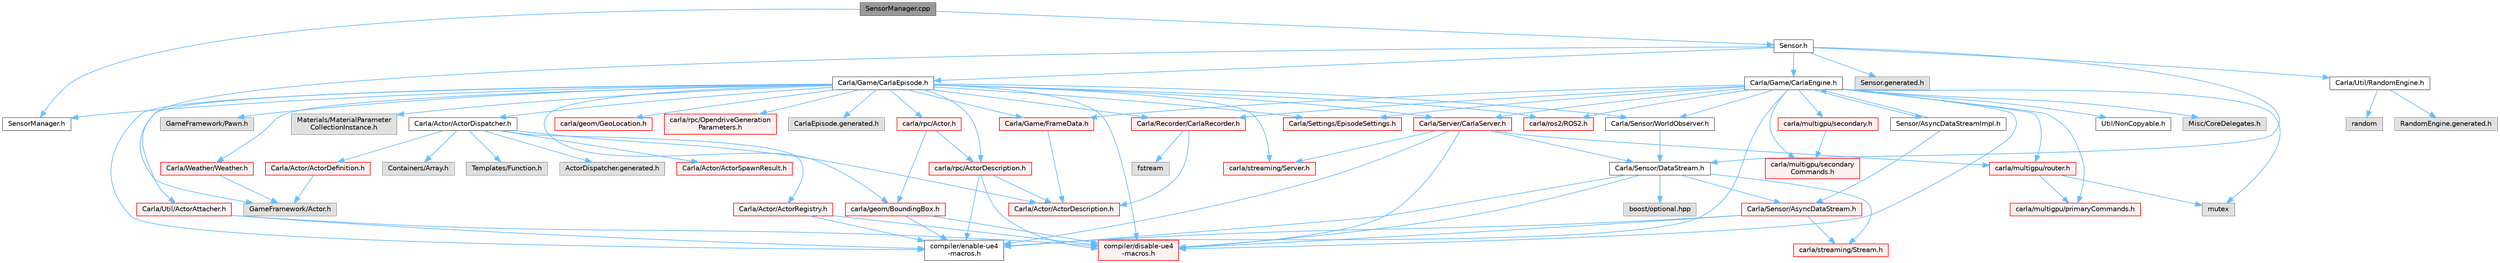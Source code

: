 digraph "SensorManager.cpp"
{
 // INTERACTIVE_SVG=YES
 // LATEX_PDF_SIZE
  bgcolor="transparent";
  edge [fontname=Helvetica,fontsize=10,labelfontname=Helvetica,labelfontsize=10];
  node [fontname=Helvetica,fontsize=10,shape=box,height=0.2,width=0.4];
  Node1 [id="Node000001",label="SensorManager.cpp",height=0.2,width=0.4,color="gray40", fillcolor="grey60", style="filled", fontcolor="black",tooltip=" "];
  Node1 -> Node2 [id="edge1_Node000001_Node000002",color="steelblue1",style="solid",tooltip=" "];
  Node2 [id="Node000002",label="SensorManager.h",height=0.2,width=0.4,color="grey40", fillcolor="white", style="filled",URL="$dc/dbf/SensorManager_8h.html",tooltip=" "];
  Node1 -> Node3 [id="edge2_Node000001_Node000003",color="steelblue1",style="solid",tooltip=" "];
  Node3 [id="Node000003",label="Sensor.h",height=0.2,width=0.4,color="grey40", fillcolor="white", style="filled",URL="$d7/d7d/Unreal_2CarlaUE4_2Plugins_2Carla_2Source_2Carla_2Sensor_2Sensor_8h.html",tooltip=" "];
  Node3 -> Node4 [id="edge3_Node000003_Node000004",color="steelblue1",style="solid",tooltip=" "];
  Node4 [id="Node000004",label="Carla/Game/CarlaEpisode.h",height=0.2,width=0.4,color="grey40", fillcolor="white", style="filled",URL="$de/db8/CarlaEpisode_8h.html",tooltip=" "];
  Node4 -> Node5 [id="edge4_Node000004_Node000005",color="steelblue1",style="solid",tooltip=" "];
  Node5 [id="Node000005",label="Carla/Actor/ActorDispatcher.h",height=0.2,width=0.4,color="grey40", fillcolor="white", style="filled",URL="$dc/ddc/ActorDispatcher_8h.html",tooltip=" "];
  Node5 -> Node6 [id="edge5_Node000005_Node000006",color="steelblue1",style="solid",tooltip=" "];
  Node6 [id="Node000006",label="Carla/Actor/ActorDefinition.h",height=0.2,width=0.4,color="red", fillcolor="#FFF0F0", style="filled",URL="$d0/d65/Unreal_2CarlaUE4_2Plugins_2Carla_2Source_2Carla_2Actor_2ActorDefinition_8h.html",tooltip=" "];
  Node6 -> Node17 [id="edge6_Node000006_Node000017",color="steelblue1",style="solid",tooltip=" "];
  Node17 [id="Node000017",label="GameFramework/Actor.h",height=0.2,width=0.4,color="grey60", fillcolor="#E0E0E0", style="filled",tooltip=" "];
  Node5 -> Node19 [id="edge7_Node000005_Node000019",color="steelblue1",style="solid",tooltip=" "];
  Node19 [id="Node000019",label="Carla/Actor/ActorDescription.h",height=0.2,width=0.4,color="red", fillcolor="#FFF0F0", style="filled",URL="$d4/de6/Unreal_2CarlaUE4_2Plugins_2Carla_2Source_2Carla_2Actor_2ActorDescription_8h.html",tooltip=" "];
  Node5 -> Node21 [id="edge8_Node000005_Node000021",color="steelblue1",style="solid",tooltip=" "];
  Node21 [id="Node000021",label="Carla/Actor/ActorRegistry.h",height=0.2,width=0.4,color="red", fillcolor="#FFF0F0", style="filled",URL="$da/de4/ActorRegistry_8h.html",tooltip=" "];
  Node21 -> Node8 [id="edge9_Node000021_Node000008",color="steelblue1",style="solid",tooltip=" "];
  Node8 [id="Node000008",label="compiler/disable-ue4\l-macros.h",height=0.2,width=0.4,color="red", fillcolor="#FFF0F0", style="filled",URL="$d2/d02/disable-ue4-macros_8h.html",tooltip=" "];
  Node21 -> Node15 [id="edge10_Node000021_Node000015",color="steelblue1",style="solid",tooltip=" "];
  Node15 [id="Node000015",label="compiler/enable-ue4\l-macros.h",height=0.2,width=0.4,color="grey40", fillcolor="white", style="filled",URL="$d9/da2/enable-ue4-macros_8h.html",tooltip=" "];
  Node5 -> Node206 [id="edge11_Node000005_Node000206",color="steelblue1",style="solid",tooltip=" "];
  Node206 [id="Node000206",label="Carla/Actor/ActorSpawnResult.h",height=0.2,width=0.4,color="red", fillcolor="#FFF0F0", style="filled",URL="$df/d9f/ActorSpawnResult_8h.html",tooltip=" "];
  Node5 -> Node97 [id="edge12_Node000005_Node000097",color="steelblue1",style="solid",tooltip=" "];
  Node97 [id="Node000097",label="Containers/Array.h",height=0.2,width=0.4,color="grey60", fillcolor="#E0E0E0", style="filled",tooltip=" "];
  Node5 -> Node208 [id="edge13_Node000005_Node000208",color="steelblue1",style="solid",tooltip=" "];
  Node208 [id="Node000208",label="Templates/Function.h",height=0.2,width=0.4,color="grey60", fillcolor="#E0E0E0", style="filled",tooltip=" "];
  Node5 -> Node209 [id="edge14_Node000005_Node000209",color="steelblue1",style="solid",tooltip=" "];
  Node209 [id="Node000209",label="ActorDispatcher.generated.h",height=0.2,width=0.4,color="grey60", fillcolor="#E0E0E0", style="filled",tooltip=" "];
  Node4 -> Node210 [id="edge15_Node000004_Node000210",color="steelblue1",style="solid",tooltip=" "];
  Node210 [id="Node000210",label="Carla/Recorder/CarlaRecorder.h",height=0.2,width=0.4,color="red", fillcolor="#FFF0F0", style="filled",URL="$d9/d6a/CarlaRecorder_8h.html",tooltip=" "];
  Node210 -> Node211 [id="edge16_Node000210_Node000211",color="steelblue1",style="solid",tooltip=" "];
  Node211 [id="Node000211",label="fstream",height=0.2,width=0.4,color="grey60", fillcolor="#E0E0E0", style="filled",tooltip=" "];
  Node210 -> Node19 [id="edge17_Node000210_Node000019",color="steelblue1",style="solid",tooltip=" "];
  Node4 -> Node241 [id="edge18_Node000004_Node000241",color="steelblue1",style="solid",tooltip=" "];
  Node241 [id="Node000241",label="Carla/Sensor/WorldObserver.h",height=0.2,width=0.4,color="grey40", fillcolor="white", style="filled",URL="$d8/deb/WorldObserver_8h.html",tooltip=" "];
  Node241 -> Node82 [id="edge19_Node000241_Node000082",color="steelblue1",style="solid",tooltip=" "];
  Node82 [id="Node000082",label="Carla/Sensor/DataStream.h",height=0.2,width=0.4,color="grey40", fillcolor="white", style="filled",URL="$da/dd9/DataStream_8h.html",tooltip=" "];
  Node82 -> Node83 [id="edge20_Node000082_Node000083",color="steelblue1",style="solid",tooltip=" "];
  Node83 [id="Node000083",label="Carla/Sensor/AsyncDataStream.h",height=0.2,width=0.4,color="red", fillcolor="#FFF0F0", style="filled",URL="$d9/d4d/AsyncDataStream_8h.html",tooltip=" "];
  Node83 -> Node8 [id="edge21_Node000083_Node000008",color="steelblue1",style="solid",tooltip=" "];
  Node83 -> Node139 [id="edge22_Node000083_Node000139",color="steelblue1",style="solid",tooltip=" "];
  Node139 [id="Node000139",label="carla/streaming/Stream.h",height=0.2,width=0.4,color="red", fillcolor="#FFF0F0", style="filled",URL="$de/dd1/Stream_8h.html",tooltip=" "];
  Node83 -> Node15 [id="edge23_Node000083_Node000015",color="steelblue1",style="solid",tooltip=" "];
  Node82 -> Node8 [id="edge24_Node000082_Node000008",color="steelblue1",style="solid",tooltip=" "];
  Node82 -> Node139 [id="edge25_Node000082_Node000139",color="steelblue1",style="solid",tooltip=" "];
  Node82 -> Node166 [id="edge26_Node000082_Node000166",color="steelblue1",style="solid",tooltip=" "];
  Node166 [id="Node000166",label="boost/optional.hpp",height=0.2,width=0.4,color="grey60", fillcolor="#E0E0E0", style="filled",tooltip=" "];
  Node82 -> Node15 [id="edge27_Node000082_Node000015",color="steelblue1",style="solid",tooltip=" "];
  Node4 -> Node242 [id="edge28_Node000004_Node000242",color="steelblue1",style="solid",tooltip=" "];
  Node242 [id="Node000242",label="Carla/Server/CarlaServer.h",height=0.2,width=0.4,color="red", fillcolor="#FFF0F0", style="filled",URL="$d0/d35/CarlaServer_8h.html",tooltip=" "];
  Node242 -> Node82 [id="edge29_Node000242_Node000082",color="steelblue1",style="solid",tooltip=" "];
  Node242 -> Node8 [id="edge30_Node000242_Node000008",color="steelblue1",style="solid",tooltip=" "];
  Node242 -> Node243 [id="edge31_Node000242_Node000243",color="steelblue1",style="solid",tooltip=" "];
  Node243 [id="Node000243",label="carla/multigpu/router.h",height=0.2,width=0.4,color="red", fillcolor="#FFF0F0", style="filled",URL="$da/db7/router_8h.html",tooltip=" "];
  Node243 -> Node252 [id="edge32_Node000243_Node000252",color="steelblue1",style="solid",tooltip=" "];
  Node252 [id="Node000252",label="carla/multigpu/primaryCommands.h",height=0.2,width=0.4,color="red", fillcolor="#FFF0F0", style="filled",URL="$dd/dbf/primaryCommands_8h.html",tooltip=" "];
  Node243 -> Node163 [id="edge33_Node000243_Node000163",color="steelblue1",style="solid",tooltip=" "];
  Node163 [id="Node000163",label="mutex",height=0.2,width=0.4,color="grey60", fillcolor="#E0E0E0", style="filled",tooltip=" "];
  Node242 -> Node254 [id="edge34_Node000242_Node000254",color="steelblue1",style="solid",tooltip=" "];
  Node254 [id="Node000254",label="carla/streaming/Server.h",height=0.2,width=0.4,color="red", fillcolor="#FFF0F0", style="filled",URL="$d8/df6/streaming_2Server_8h.html",tooltip=" "];
  Node242 -> Node15 [id="edge35_Node000242_Node000015",color="steelblue1",style="solid",tooltip=" "];
  Node4 -> Node258 [id="edge36_Node000004_Node000258",color="steelblue1",style="solid",tooltip=" "];
  Node258 [id="Node000258",label="Carla/Settings/EpisodeSettings.h",height=0.2,width=0.4,color="red", fillcolor="#FFF0F0", style="filled",URL="$d8/d64/Unreal_2CarlaUE4_2Plugins_2Carla_2Source_2Carla_2Settings_2EpisodeSettings_8h.html",tooltip=" "];
  Node4 -> Node260 [id="edge37_Node000004_Node000260",color="steelblue1",style="solid",tooltip=" "];
  Node260 [id="Node000260",label="Carla/Util/ActorAttacher.h",height=0.2,width=0.4,color="red", fillcolor="#FFF0F0", style="filled",URL="$d6/d68/ActorAttacher_8h.html",tooltip=" "];
  Node260 -> Node8 [id="edge38_Node000260_Node000008",color="steelblue1",style="solid",tooltip=" "];
  Node260 -> Node15 [id="edge39_Node000260_Node000015",color="steelblue1",style="solid",tooltip=" "];
  Node4 -> Node263 [id="edge40_Node000004_Node000263",color="steelblue1",style="solid",tooltip=" "];
  Node263 [id="Node000263",label="Carla/Weather/Weather.h",height=0.2,width=0.4,color="red", fillcolor="#FFF0F0", style="filled",URL="$d5/d65/Weather_8h.html",tooltip=" "];
  Node263 -> Node17 [id="edge41_Node000263_Node000017",color="steelblue1",style="solid",tooltip=" "];
  Node4 -> Node267 [id="edge42_Node000004_Node000267",color="steelblue1",style="solid",tooltip=" "];
  Node267 [id="Node000267",label="Carla/Game/FrameData.h",height=0.2,width=0.4,color="red", fillcolor="#FFF0F0", style="filled",URL="$d2/df1/FrameData_8h.html",tooltip=" "];
  Node267 -> Node19 [id="edge43_Node000267_Node000019",color="steelblue1",style="solid",tooltip=" "];
  Node4 -> Node2 [id="edge44_Node000004_Node000002",color="steelblue1",style="solid",tooltip=" "];
  Node4 -> Node326 [id="edge45_Node000004_Node000326",color="steelblue1",style="solid",tooltip=" "];
  Node326 [id="Node000326",label="GameFramework/Pawn.h",height=0.2,width=0.4,color="grey60", fillcolor="#E0E0E0", style="filled",tooltip=" "];
  Node4 -> Node327 [id="edge46_Node000004_Node000327",color="steelblue1",style="solid",tooltip=" "];
  Node327 [id="Node000327",label="Materials/MaterialParameter\lCollectionInstance.h",height=0.2,width=0.4,color="grey60", fillcolor="#E0E0E0", style="filled",tooltip=" "];
  Node4 -> Node8 [id="edge47_Node000004_Node000008",color="steelblue1",style="solid",tooltip=" "];
  Node4 -> Node45 [id="edge48_Node000004_Node000045",color="steelblue1",style="solid",tooltip=" "];
  Node45 [id="Node000045",label="carla/geom/BoundingBox.h",height=0.2,width=0.4,color="red", fillcolor="#FFF0F0", style="filled",URL="$d2/dfe/LibCarla_2source_2carla_2geom_2BoundingBox_8h.html",tooltip=" "];
  Node45 -> Node15 [id="edge49_Node000045_Node000015",color="steelblue1",style="solid",tooltip=" "];
  Node45 -> Node8 [id="edge50_Node000045_Node000008",color="steelblue1",style="solid",tooltip=" "];
  Node4 -> Node117 [id="edge51_Node000004_Node000117",color="steelblue1",style="solid",tooltip=" "];
  Node117 [id="Node000117",label="carla/geom/GeoLocation.h",height=0.2,width=0.4,color="red", fillcolor="#FFF0F0", style="filled",URL="$d7/d86/GeoLocation_8h.html",tooltip=" "];
  Node4 -> Node95 [id="edge52_Node000004_Node000095",color="steelblue1",style="solid",tooltip=" "];
  Node95 [id="Node000095",label="carla/ros2/ROS2.h",height=0.2,width=0.4,color="red", fillcolor="#FFF0F0", style="filled",URL="$da/db8/ROS2_8h.html",tooltip=" "];
  Node4 -> Node44 [id="edge53_Node000004_Node000044",color="steelblue1",style="solid",tooltip=" "];
  Node44 [id="Node000044",label="carla/rpc/Actor.h",height=0.2,width=0.4,color="red", fillcolor="#FFF0F0", style="filled",URL="$d8/d73/rpc_2Actor_8h.html",tooltip=" "];
  Node44 -> Node45 [id="edge54_Node000044_Node000045",color="steelblue1",style="solid",tooltip=" "];
  Node44 -> Node59 [id="edge55_Node000044_Node000059",color="steelblue1",style="solid",tooltip=" "];
  Node59 [id="Node000059",label="carla/rpc/ActorDescription.h",height=0.2,width=0.4,color="red", fillcolor="#FFF0F0", style="filled",URL="$d9/db9/LibCarla_2source_2carla_2rpc_2ActorDescription_8h.html",tooltip=" "];
  Node59 -> Node15 [id="edge56_Node000059_Node000015",color="steelblue1",style="solid",tooltip=" "];
  Node59 -> Node19 [id="edge57_Node000059_Node000019",color="steelblue1",style="solid",tooltip=" "];
  Node59 -> Node8 [id="edge58_Node000059_Node000008",color="steelblue1",style="solid",tooltip=" "];
  Node4 -> Node59 [id="edge59_Node000004_Node000059",color="steelblue1",style="solid",tooltip=" "];
  Node4 -> Node317 [id="edge60_Node000004_Node000317",color="steelblue1",style="solid",tooltip=" "];
  Node317 [id="Node000317",label="carla/rpc/OpendriveGeneration\lParameters.h",height=0.2,width=0.4,color="red", fillcolor="#FFF0F0", style="filled",URL="$d9/d3b/OpendriveGenerationParameters_8h.html",tooltip=" "];
  Node4 -> Node254 [id="edge61_Node000004_Node000254",color="steelblue1",style="solid",tooltip=" "];
  Node4 -> Node15 [id="edge62_Node000004_Node000015",color="steelblue1",style="solid",tooltip=" "];
  Node4 -> Node328 [id="edge63_Node000004_Node000328",color="steelblue1",style="solid",tooltip=" "];
  Node328 [id="Node000328",label="CarlaEpisode.generated.h",height=0.2,width=0.4,color="grey60", fillcolor="#E0E0E0", style="filled",tooltip=" "];
  Node3 -> Node82 [id="edge64_Node000003_Node000082",color="steelblue1",style="solid",tooltip=" "];
  Node3 -> Node329 [id="edge65_Node000003_Node000329",color="steelblue1",style="solid",tooltip=" "];
  Node329 [id="Node000329",label="Carla/Util/RandomEngine.h",height=0.2,width=0.4,color="grey40", fillcolor="white", style="filled",URL="$d6/daa/RandomEngine_8h.html",tooltip=" "];
  Node329 -> Node330 [id="edge66_Node000329_Node000330",color="steelblue1",style="solid",tooltip=" "];
  Node330 [id="Node000330",label="random",height=0.2,width=0.4,color="grey60", fillcolor="#E0E0E0", style="filled",tooltip=" "];
  Node329 -> Node331 [id="edge67_Node000329_Node000331",color="steelblue1",style="solid",tooltip=" "];
  Node331 [id="Node000331",label="RandomEngine.generated.h",height=0.2,width=0.4,color="grey60", fillcolor="#E0E0E0", style="filled",tooltip=" "];
  Node3 -> Node332 [id="edge68_Node000003_Node000332",color="steelblue1",style="solid",tooltip=" "];
  Node332 [id="Node000332",label="Carla/Game/CarlaEngine.h",height=0.2,width=0.4,color="grey40", fillcolor="white", style="filled",URL="$d0/d11/CarlaEngine_8h.html",tooltip=" "];
  Node332 -> Node210 [id="edge69_Node000332_Node000210",color="steelblue1",style="solid",tooltip=" "];
  Node332 -> Node241 [id="edge70_Node000332_Node000241",color="steelblue1",style="solid",tooltip=" "];
  Node332 -> Node242 [id="edge71_Node000332_Node000242",color="steelblue1",style="solid",tooltip=" "];
  Node332 -> Node258 [id="edge72_Node000332_Node000258",color="steelblue1",style="solid",tooltip=" "];
  Node332 -> Node10 [id="edge73_Node000332_Node000010",color="steelblue1",style="solid",tooltip=" "];
  Node10 [id="Node000010",label="Util/NonCopyable.h",height=0.2,width=0.4,color="grey40", fillcolor="white", style="filled",URL="$d4/d57/Unreal_2CarlaUE4_2Plugins_2Carla_2Source_2Carla_2Util_2NonCopyable_8h.html",tooltip=" "];
  Node332 -> Node267 [id="edge74_Node000332_Node000267",color="steelblue1",style="solid",tooltip=" "];
  Node332 -> Node333 [id="edge75_Node000332_Node000333",color="steelblue1",style="solid",tooltip=" "];
  Node333 [id="Node000333",label="Misc/CoreDelegates.h",height=0.2,width=0.4,color="grey60", fillcolor="#E0E0E0", style="filled",tooltip=" "];
  Node332 -> Node8 [id="edge76_Node000332_Node000008",color="steelblue1",style="solid",tooltip=" "];
  Node332 -> Node243 [id="edge77_Node000332_Node000243",color="steelblue1",style="solid",tooltip=" "];
  Node332 -> Node252 [id="edge78_Node000332_Node000252",color="steelblue1",style="solid",tooltip=" "];
  Node332 -> Node334 [id="edge79_Node000332_Node000334",color="steelblue1",style="solid",tooltip=" "];
  Node334 [id="Node000334",label="carla/multigpu/secondary.h",height=0.2,width=0.4,color="red", fillcolor="#FFF0F0", style="filled",URL="$de/df9/secondary_8h.html",tooltip=" "];
  Node334 -> Node335 [id="edge80_Node000334_Node000335",color="steelblue1",style="solid",tooltip=" "];
  Node335 [id="Node000335",label="carla/multigpu/secondary\lCommands.h",height=0.2,width=0.4,color="red", fillcolor="#FFF0F0", style="filled",URL="$d6/d9a/secondaryCommands_8h.html",tooltip=" "];
  Node332 -> Node335 [id="edge81_Node000332_Node000335",color="steelblue1",style="solid",tooltip=" "];
  Node332 -> Node95 [id="edge82_Node000332_Node000095",color="steelblue1",style="solid",tooltip=" "];
  Node332 -> Node15 [id="edge83_Node000332_Node000015",color="steelblue1",style="solid",tooltip=" "];
  Node332 -> Node163 [id="edge84_Node000332_Node000163",color="steelblue1",style="solid",tooltip=" "];
  Node332 -> Node336 [id="edge85_Node000332_Node000336",color="steelblue1",style="solid",tooltip=" "];
  Node336 [id="Node000336",label="Sensor/AsyncDataStreamImpl.h",height=0.2,width=0.4,color="grey40", fillcolor="white", style="filled",URL="$d0/d17/AsyncDataStreamImpl_8h.html",tooltip=" "];
  Node336 -> Node332 [id="edge86_Node000336_Node000332",color="steelblue1",style="solid",tooltip=" "];
  Node336 -> Node83 [id="edge87_Node000336_Node000083",color="steelblue1",style="solid",tooltip=" "];
  Node3 -> Node17 [id="edge88_Node000003_Node000017",color="steelblue1",style="solid",tooltip=" "];
  Node3 -> Node337 [id="edge89_Node000003_Node000337",color="steelblue1",style="solid",tooltip=" "];
  Node337 [id="Node000337",label="Sensor.generated.h",height=0.2,width=0.4,color="grey60", fillcolor="#E0E0E0", style="filled",tooltip=" "];
}
